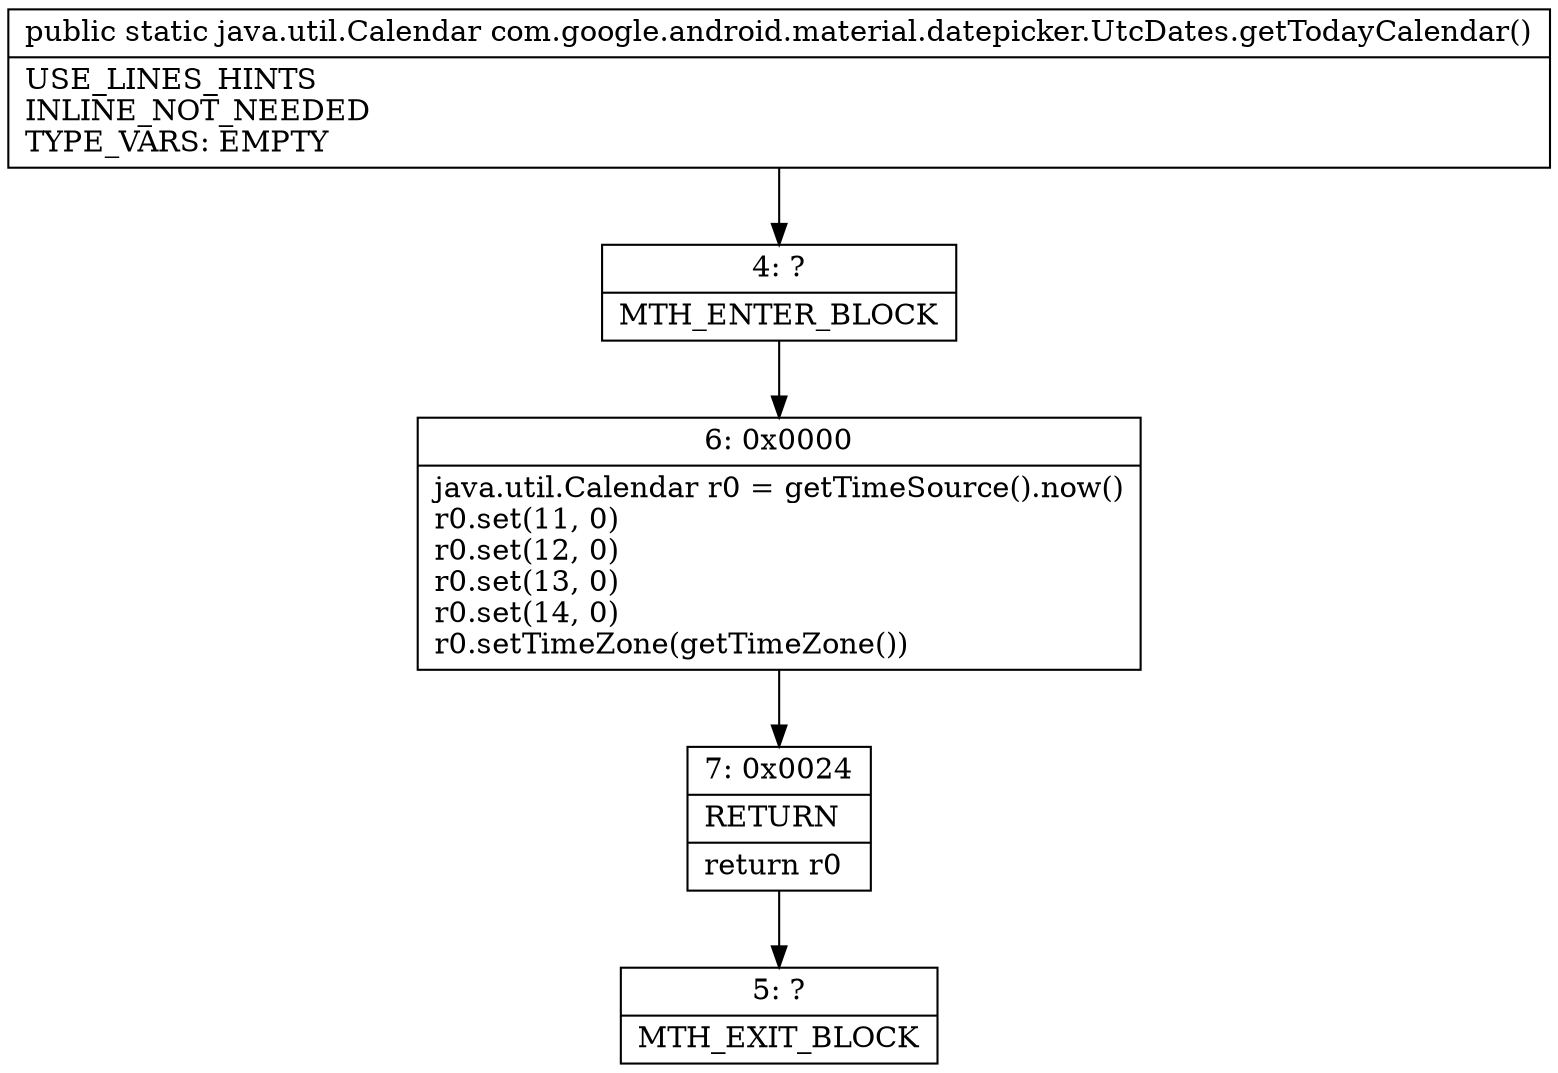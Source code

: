 digraph "CFG forcom.google.android.material.datepicker.UtcDates.getTodayCalendar()Ljava\/util\/Calendar;" {
Node_4 [shape=record,label="{4\:\ ?|MTH_ENTER_BLOCK\l}"];
Node_6 [shape=record,label="{6\:\ 0x0000|java.util.Calendar r0 = getTimeSource().now()\lr0.set(11, 0)\lr0.set(12, 0)\lr0.set(13, 0)\lr0.set(14, 0)\lr0.setTimeZone(getTimeZone())\l}"];
Node_7 [shape=record,label="{7\:\ 0x0024|RETURN\l|return r0\l}"];
Node_5 [shape=record,label="{5\:\ ?|MTH_EXIT_BLOCK\l}"];
MethodNode[shape=record,label="{public static java.util.Calendar com.google.android.material.datepicker.UtcDates.getTodayCalendar()  | USE_LINES_HINTS\lINLINE_NOT_NEEDED\lTYPE_VARS: EMPTY\l}"];
MethodNode -> Node_4;Node_4 -> Node_6;
Node_6 -> Node_7;
Node_7 -> Node_5;
}

